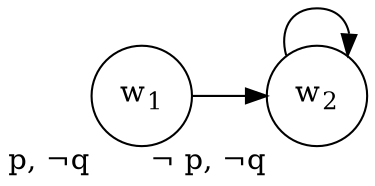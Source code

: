 digraph {
  rankdir=LR;
  node [shape=circle]
  
  0 [label=<w<SUB>1</SUB>> xlabel=<p, &not;q>];
  1 [label=<w<SUB>2</SUB>> xlabel=<&not; p, &not;q>];
  
  0 -> 1
  1 -> 1;
}